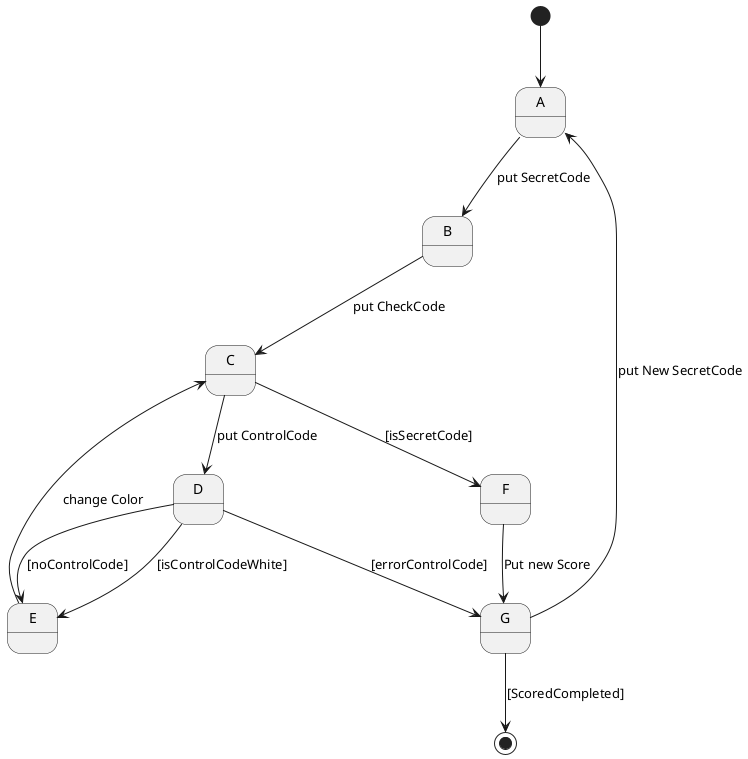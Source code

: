 @startuml instructions

[*] --> A
A --> B: put SecretCode
B --> C: put CheckCode
C --> D: put ControlCode
C --> F : [isSecretCode]
F --> G : Put new Score
G --> A : put New SecretCode
G --> [*] :[ScoredCompleted]
D --> E : [isControlCodeWhite]
D --> E : [noControlCode]
E --> C : change Color
D --> G : [errorControlCode]
@enduml